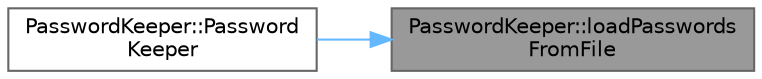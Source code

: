 digraph "PasswordKeeper::loadPasswordsFromFile"
{
 // LATEX_PDF_SIZE
  bgcolor="transparent";
  edge [fontname=Helvetica,fontsize=10,labelfontname=Helvetica,labelfontsize=10];
  node [fontname=Helvetica,fontsize=10,shape=box,height=0.2,width=0.4];
  rankdir="RL";
  Node1 [id="Node000001",label="PasswordKeeper::loadPasswords\lFromFile",height=0.2,width=0.4,color="gray40", fillcolor="grey60", style="filled", fontcolor="black",tooltip="Loads password entries from the source file."];
  Node1 -> Node2 [id="edge1_Node000001_Node000002",dir="back",color="steelblue1",style="solid",tooltip=" "];
  Node2 [id="Node000002",label="PasswordKeeper::Password\lKeeper",height=0.2,width=0.4,color="grey40", fillcolor="white", style="filled",URL="$class_password_keeper.html#ab6df905ed396457853f31a4cb0e05b6e",tooltip="Constructor for PasswordKeeper class."];
}
